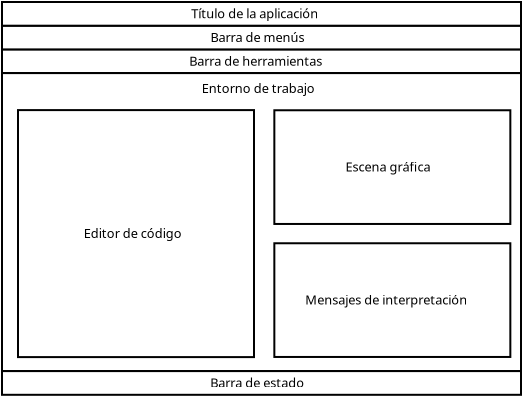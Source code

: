 <?xml version="1.0" encoding="UTF-8"?>
<dia:diagram xmlns:dia="http://www.lysator.liu.se/~alla/dia/">
  <dia:layer name="Fondo" visible="true" active="true">
    <dia:group>
      <dia:group>
        <dia:group>
          <dia:group>
            <dia:group>
              <dia:object type="Standard - Box" version="0" id="O0">
                <dia:attribute name="obj_pos">
                  <dia:point val="17.341,7.58"/>
                </dia:attribute>
                <dia:attribute name="obj_bb">
                  <dia:rectangle val="17.291,7.53;43.341,8.815"/>
                </dia:attribute>
                <dia:attribute name="elem_corner">
                  <dia:point val="17.341,7.58"/>
                </dia:attribute>
                <dia:attribute name="elem_width">
                  <dia:real val="25.95"/>
                </dia:attribute>
                <dia:attribute name="elem_height">
                  <dia:real val="1.185"/>
                </dia:attribute>
                <dia:attribute name="show_background">
                  <dia:boolean val="true"/>
                </dia:attribute>
              </dia:object>
              <dia:object type="Standard - Text" version="1" id="O1">
                <dia:attribute name="obj_pos">
                  <dia:point val="26.701,8.394"/>
                </dia:attribute>
                <dia:attribute name="obj_bb">
                  <dia:rectangle val="26.701,7.799;33.931,8.546"/>
                </dia:attribute>
                <dia:attribute name="text">
                  <dia:composite type="text">
                    <dia:attribute name="string">
                      <dia:string>#Barra de herramientas#</dia:string>
                    </dia:attribute>
                    <dia:attribute name="font">
                      <dia:font family="sans" style="0" name="Helvetica"/>
                    </dia:attribute>
                    <dia:attribute name="height">
                      <dia:real val="0.8"/>
                    </dia:attribute>
                    <dia:attribute name="pos">
                      <dia:point val="26.701,8.394"/>
                    </dia:attribute>
                    <dia:attribute name="color">
                      <dia:color val="#000000"/>
                    </dia:attribute>
                    <dia:attribute name="alignment">
                      <dia:enum val="0"/>
                    </dia:attribute>
                  </dia:composite>
                </dia:attribute>
                <dia:attribute name="valign">
                  <dia:enum val="3"/>
                </dia:attribute>
              </dia:object>
            </dia:group>
            <dia:group>
              <dia:object type="Standard - Box" version="0" id="O2">
                <dia:attribute name="obj_pos">
                  <dia:point val="17.341,6.395"/>
                </dia:attribute>
                <dia:attribute name="obj_bb">
                  <dia:rectangle val="17.291,6.345;43.341,7.63"/>
                </dia:attribute>
                <dia:attribute name="elem_corner">
                  <dia:point val="17.341,6.395"/>
                </dia:attribute>
                <dia:attribute name="elem_width">
                  <dia:real val="25.95"/>
                </dia:attribute>
                <dia:attribute name="elem_height">
                  <dia:real val="1.185"/>
                </dia:attribute>
                <dia:attribute name="show_background">
                  <dia:boolean val="true"/>
                </dia:attribute>
              </dia:object>
              <dia:object type="Standard - Text" version="1" id="O3">
                <dia:attribute name="obj_pos">
                  <dia:point val="27.762,7.209"/>
                </dia:attribute>
                <dia:attribute name="obj_bb">
                  <dia:rectangle val="27.762,6.614;32.87,7.361"/>
                </dia:attribute>
                <dia:attribute name="text">
                  <dia:composite type="text">
                    <dia:attribute name="string">
                      <dia:string>#Barra de menús#</dia:string>
                    </dia:attribute>
                    <dia:attribute name="font">
                      <dia:font family="sans" style="0" name="Helvetica"/>
                    </dia:attribute>
                    <dia:attribute name="height">
                      <dia:real val="0.8"/>
                    </dia:attribute>
                    <dia:attribute name="pos">
                      <dia:point val="27.762,7.209"/>
                    </dia:attribute>
                    <dia:attribute name="color">
                      <dia:color val="#000000"/>
                    </dia:attribute>
                    <dia:attribute name="alignment">
                      <dia:enum val="0"/>
                    </dia:attribute>
                  </dia:composite>
                </dia:attribute>
                <dia:attribute name="valign">
                  <dia:enum val="3"/>
                </dia:attribute>
              </dia:object>
            </dia:group>
          </dia:group>
          <dia:group>
            <dia:group>
              <dia:object type="Standard - Box" version="0" id="O4">
                <dia:attribute name="obj_pos">
                  <dia:point val="17.341,8.765"/>
                </dia:attribute>
                <dia:attribute name="obj_bb">
                  <dia:rectangle val="17.291,8.715;43.341,23.715"/>
                </dia:attribute>
                <dia:attribute name="elem_corner">
                  <dia:point val="17.341,8.765"/>
                </dia:attribute>
                <dia:attribute name="elem_width">
                  <dia:real val="25.95"/>
                </dia:attribute>
                <dia:attribute name="elem_height">
                  <dia:real val="14.9"/>
                </dia:attribute>
                <dia:attribute name="show_background">
                  <dia:boolean val="true"/>
                </dia:attribute>
              </dia:object>
              <dia:object type="Standard - Text" version="1" id="O5">
                <dia:attribute name="obj_pos">
                  <dia:point val="27.323,9.76"/>
                </dia:attribute>
                <dia:attribute name="obj_bb">
                  <dia:rectangle val="27.323,9.165;33.308,9.912"/>
                </dia:attribute>
                <dia:attribute name="text">
                  <dia:composite type="text">
                    <dia:attribute name="string">
                      <dia:string>#Entorno de trabajo#</dia:string>
                    </dia:attribute>
                    <dia:attribute name="font">
                      <dia:font family="sans" style="0" name="Helvetica"/>
                    </dia:attribute>
                    <dia:attribute name="height">
                      <dia:real val="0.8"/>
                    </dia:attribute>
                    <dia:attribute name="pos">
                      <dia:point val="27.323,9.76"/>
                    </dia:attribute>
                    <dia:attribute name="color">
                      <dia:color val="#000000"/>
                    </dia:attribute>
                    <dia:attribute name="alignment">
                      <dia:enum val="0"/>
                    </dia:attribute>
                  </dia:composite>
                </dia:attribute>
                <dia:attribute name="valign">
                  <dia:enum val="3"/>
                </dia:attribute>
              </dia:object>
            </dia:group>
            <dia:object type="Standard - Box" version="0" id="O6">
              <dia:attribute name="obj_pos">
                <dia:point val="18.141,10.615"/>
              </dia:attribute>
              <dia:attribute name="obj_bb">
                <dia:rectangle val="18.091,10.565;29.991,23.015"/>
              </dia:attribute>
              <dia:attribute name="elem_corner">
                <dia:point val="18.141,10.615"/>
              </dia:attribute>
              <dia:attribute name="elem_width">
                <dia:real val="11.8"/>
              </dia:attribute>
              <dia:attribute name="elem_height">
                <dia:real val="12.35"/>
              </dia:attribute>
              <dia:attribute name="show_background">
                <dia:boolean val="true"/>
              </dia:attribute>
            </dia:object>
            <dia:object type="Standard - Text" version="1" id="O7">
              <dia:attribute name="obj_pos">
                <dia:point val="21.424,17.011"/>
              </dia:attribute>
              <dia:attribute name="obj_bb">
                <dia:rectangle val="21.424,16.416;26.657,17.164"/>
              </dia:attribute>
              <dia:attribute name="text">
                <dia:composite type="text">
                  <dia:attribute name="string">
                    <dia:string>#Editor de código#</dia:string>
                  </dia:attribute>
                  <dia:attribute name="font">
                    <dia:font family="sans" style="0" name="Helvetica"/>
                  </dia:attribute>
                  <dia:attribute name="height">
                    <dia:real val="0.8"/>
                  </dia:attribute>
                  <dia:attribute name="pos">
                    <dia:point val="21.424,17.011"/>
                  </dia:attribute>
                  <dia:attribute name="color">
                    <dia:color val="#000000"/>
                  </dia:attribute>
                  <dia:attribute name="alignment">
                    <dia:enum val="0"/>
                  </dia:attribute>
                </dia:composite>
              </dia:attribute>
              <dia:attribute name="valign">
                <dia:enum val="3"/>
              </dia:attribute>
            </dia:object>
            <dia:group>
              <dia:group>
                <dia:object type="Standard - Box" version="0" id="O8">
                  <dia:attribute name="obj_pos">
                    <dia:point val="30.958,10.623"/>
                  </dia:attribute>
                  <dia:attribute name="obj_bb">
                    <dia:rectangle val="30.908,10.572;42.808,16.358"/>
                  </dia:attribute>
                  <dia:attribute name="elem_corner">
                    <dia:point val="30.958,10.623"/>
                  </dia:attribute>
                  <dia:attribute name="elem_width">
                    <dia:real val="11.8"/>
                  </dia:attribute>
                  <dia:attribute name="elem_height">
                    <dia:real val="5.685"/>
                  </dia:attribute>
                  <dia:attribute name="show_background">
                    <dia:boolean val="true"/>
                  </dia:attribute>
                </dia:object>
                <dia:object type="Standard - Text" version="1" id="O9">
                  <dia:attribute name="obj_pos">
                    <dia:point val="34.51,13.686"/>
                  </dia:attribute>
                  <dia:attribute name="obj_bb">
                    <dia:rectangle val="34.51,13.091;39.205,13.839"/>
                  </dia:attribute>
                  <dia:attribute name="text">
                    <dia:composite type="text">
                      <dia:attribute name="string">
                        <dia:string>#Escena gráfica#</dia:string>
                      </dia:attribute>
                      <dia:attribute name="font">
                        <dia:font family="sans" style="0" name="Helvetica"/>
                      </dia:attribute>
                      <dia:attribute name="height">
                        <dia:real val="0.8"/>
                      </dia:attribute>
                      <dia:attribute name="pos">
                        <dia:point val="34.51,13.686"/>
                      </dia:attribute>
                      <dia:attribute name="color">
                        <dia:color val="#000000"/>
                      </dia:attribute>
                      <dia:attribute name="alignment">
                        <dia:enum val="0"/>
                      </dia:attribute>
                    </dia:composite>
                  </dia:attribute>
                  <dia:attribute name="valign">
                    <dia:enum val="3"/>
                  </dia:attribute>
                </dia:object>
              </dia:group>
              <dia:group>
                <dia:object type="Standard - Box" version="0" id="O10">
                  <dia:attribute name="obj_pos">
                    <dia:point val="30.958,17.273"/>
                  </dia:attribute>
                  <dia:attribute name="obj_bb">
                    <dia:rectangle val="30.908,17.223;42.808,23.008"/>
                  </dia:attribute>
                  <dia:attribute name="elem_corner">
                    <dia:point val="30.958,17.273"/>
                  </dia:attribute>
                  <dia:attribute name="elem_width">
                    <dia:real val="11.8"/>
                  </dia:attribute>
                  <dia:attribute name="elem_height">
                    <dia:real val="5.685"/>
                  </dia:attribute>
                  <dia:attribute name="show_background">
                    <dia:boolean val="true"/>
                  </dia:attribute>
                </dia:object>
                <dia:object type="Standard - Text" version="1" id="O11">
                  <dia:attribute name="obj_pos">
                    <dia:point val="32.508,20.336"/>
                  </dia:attribute>
                  <dia:attribute name="obj_bb">
                    <dia:rectangle val="32.508,19.741;41.208,20.489"/>
                  </dia:attribute>
                  <dia:attribute name="text">
                    <dia:composite type="text">
                      <dia:attribute name="string">
                        <dia:string>#Mensajes de interpretación#</dia:string>
                      </dia:attribute>
                      <dia:attribute name="font">
                        <dia:font family="sans" style="0" name="Helvetica"/>
                      </dia:attribute>
                      <dia:attribute name="height">
                        <dia:real val="0.8"/>
                      </dia:attribute>
                      <dia:attribute name="pos">
                        <dia:point val="32.508,20.336"/>
                      </dia:attribute>
                      <dia:attribute name="color">
                        <dia:color val="#000000"/>
                      </dia:attribute>
                      <dia:attribute name="alignment">
                        <dia:enum val="0"/>
                      </dia:attribute>
                    </dia:composite>
                  </dia:attribute>
                  <dia:attribute name="valign">
                    <dia:enum val="3"/>
                  </dia:attribute>
                </dia:object>
              </dia:group>
            </dia:group>
          </dia:group>
        </dia:group>
        <dia:group>
          <dia:object type="Standard - Box" version="0" id="O12">
            <dia:attribute name="obj_pos">
              <dia:point val="17.341,23.665"/>
            </dia:attribute>
            <dia:attribute name="obj_bb">
              <dia:rectangle val="17.291,23.615;43.341,24.9"/>
            </dia:attribute>
            <dia:attribute name="elem_corner">
              <dia:point val="17.341,23.665"/>
            </dia:attribute>
            <dia:attribute name="elem_width">
              <dia:real val="25.95"/>
            </dia:attribute>
            <dia:attribute name="elem_height">
              <dia:real val="1.185"/>
            </dia:attribute>
            <dia:attribute name="show_background">
              <dia:boolean val="true"/>
            </dia:attribute>
          </dia:object>
          <dia:object type="Standard - Text" version="1" id="O13">
            <dia:attribute name="obj_pos">
              <dia:point val="27.748,24.479"/>
            </dia:attribute>
            <dia:attribute name="obj_bb">
              <dia:rectangle val="27.748,23.884;32.865,24.631"/>
            </dia:attribute>
            <dia:attribute name="text">
              <dia:composite type="text">
                <dia:attribute name="string">
                  <dia:string>#Barra de estado#</dia:string>
                </dia:attribute>
                <dia:attribute name="font">
                  <dia:font family="sans" style="0" name="Helvetica"/>
                </dia:attribute>
                <dia:attribute name="height">
                  <dia:real val="0.8"/>
                </dia:attribute>
                <dia:attribute name="pos">
                  <dia:point val="27.748,24.479"/>
                </dia:attribute>
                <dia:attribute name="color">
                  <dia:color val="#000000"/>
                </dia:attribute>
                <dia:attribute name="alignment">
                  <dia:enum val="0"/>
                </dia:attribute>
              </dia:composite>
            </dia:attribute>
            <dia:attribute name="valign">
              <dia:enum val="3"/>
            </dia:attribute>
          </dia:object>
        </dia:group>
      </dia:group>
      <dia:group>
        <dia:object type="Standard - Box" version="0" id="O14">
          <dia:attribute name="obj_pos">
            <dia:point val="17.341,5.21"/>
          </dia:attribute>
          <dia:attribute name="obj_bb">
            <dia:rectangle val="17.291,5.16;43.341,6.445"/>
          </dia:attribute>
          <dia:attribute name="elem_corner">
            <dia:point val="17.341,5.21"/>
          </dia:attribute>
          <dia:attribute name="elem_width">
            <dia:real val="25.95"/>
          </dia:attribute>
          <dia:attribute name="elem_height">
            <dia:real val="1.185"/>
          </dia:attribute>
          <dia:attribute name="show_background">
            <dia:boolean val="true"/>
          </dia:attribute>
        </dia:object>
        <dia:object type="Standard - Text" version="1" id="O15">
          <dia:attribute name="obj_pos">
            <dia:point val="26.806,6.024"/>
          </dia:attribute>
          <dia:attribute name="obj_bb">
            <dia:rectangle val="26.806,5.429;33.806,6.176"/>
          </dia:attribute>
          <dia:attribute name="text">
            <dia:composite type="text">
              <dia:attribute name="string">
                <dia:string>#Título de la aplicación#</dia:string>
              </dia:attribute>
              <dia:attribute name="font">
                <dia:font family="sans" style="0" name="Helvetica"/>
              </dia:attribute>
              <dia:attribute name="height">
                <dia:real val="0.8"/>
              </dia:attribute>
              <dia:attribute name="pos">
                <dia:point val="26.806,6.024"/>
              </dia:attribute>
              <dia:attribute name="color">
                <dia:color val="#000000"/>
              </dia:attribute>
              <dia:attribute name="alignment">
                <dia:enum val="0"/>
              </dia:attribute>
            </dia:composite>
          </dia:attribute>
          <dia:attribute name="valign">
            <dia:enum val="3"/>
          </dia:attribute>
        </dia:object>
      </dia:group>
    </dia:group>
  </dia:layer>
</dia:diagram>
